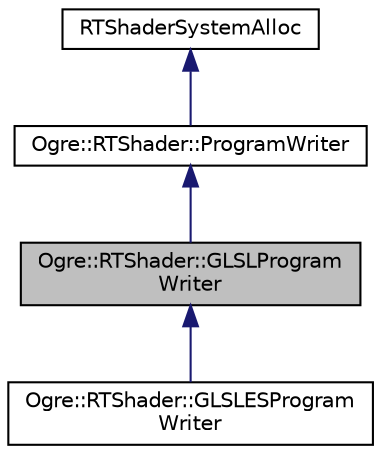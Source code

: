 digraph "Ogre::RTShader::GLSLProgramWriter"
{
  bgcolor="transparent";
  edge [fontname="Helvetica",fontsize="10",labelfontname="Helvetica",labelfontsize="10"];
  node [fontname="Helvetica",fontsize="10",shape=record];
  Node0 [label="Ogre::RTShader::GLSLProgram\lWriter",height=0.2,width=0.4,color="black", fillcolor="grey75", style="filled", fontcolor="black"];
  Node1 -> Node0 [dir="back",color="midnightblue",fontsize="10",style="solid",fontname="Helvetica"];
  Node1 [label="Ogre::RTShader::ProgramWriter",height=0.2,width=0.4,color="black",URL="$class_ogre_1_1_r_t_shader_1_1_program_writer.html",tooltip="Base class interface for shader program writers. "];
  Node2 -> Node1 [dir="back",color="midnightblue",fontsize="10",style="solid",fontname="Helvetica"];
  Node2 [label="RTShaderSystemAlloc",height=0.2,width=0.4,color="black",URL="$class_ogre_1_1_allocated_object.html"];
  Node0 -> Node3 [dir="back",color="midnightblue",fontsize="10",style="solid",fontname="Helvetica"];
  Node3 [label="Ogre::RTShader::GLSLESProgram\lWriter",height=0.2,width=0.4,color="black",URL="$class_ogre_1_1_r_t_shader_1_1_g_l_s_l_e_s_program_writer.html",tooltip="GLSL ES target language writer implementation. "];
}
